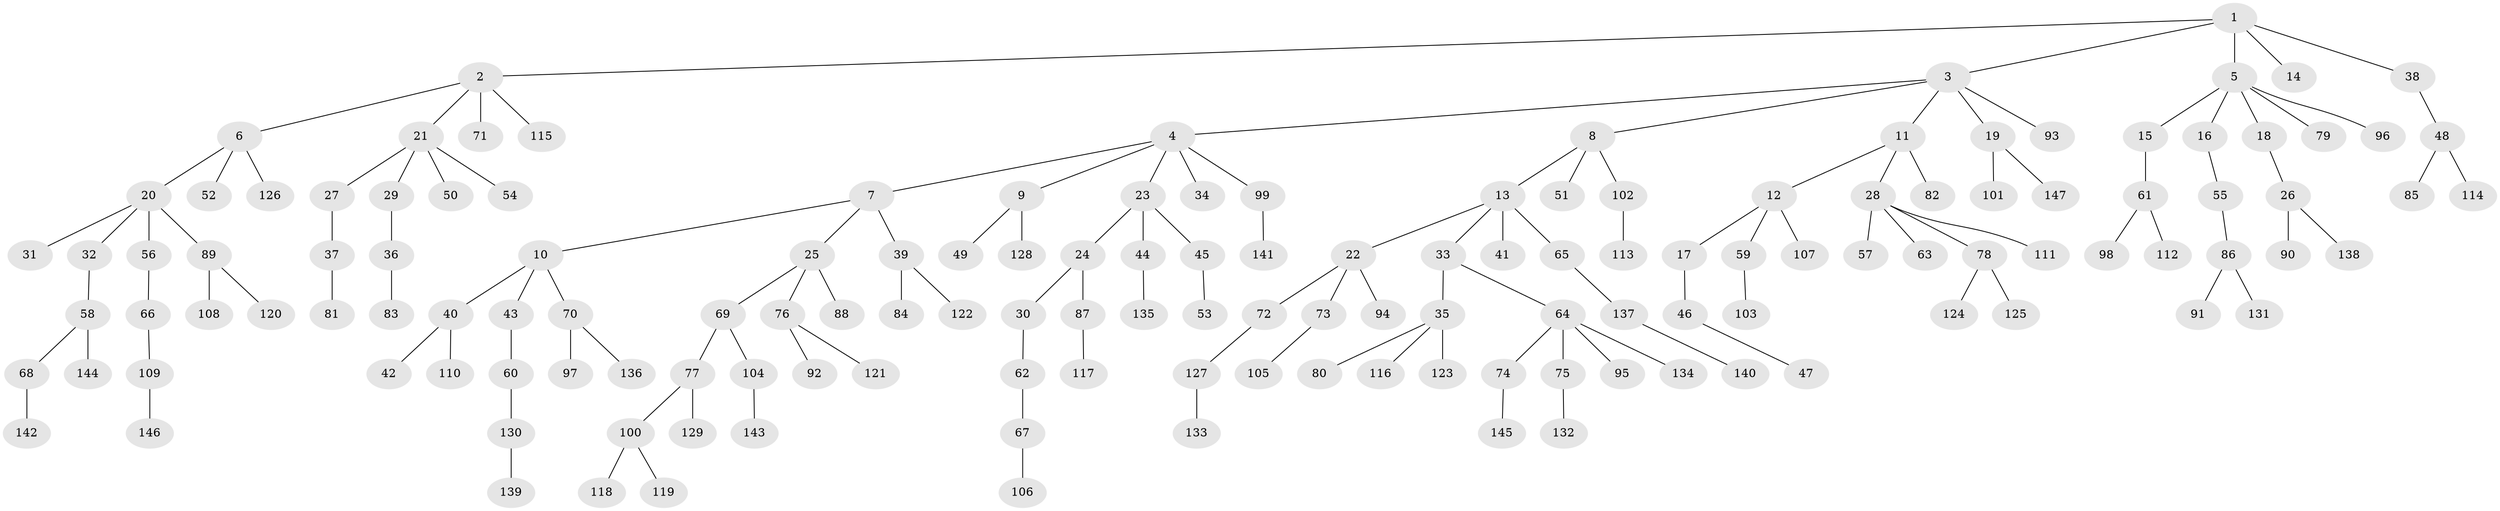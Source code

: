 // coarse degree distribution, {5: 0.05825242718446602, 7: 0.019417475728155338, 6: 0.019417475728155338, 3: 0.06796116504854369, 1: 0.5533980582524272, 2: 0.22330097087378642, 4: 0.05825242718446602}
// Generated by graph-tools (version 1.1) at 2025/24/03/03/25 07:24:07]
// undirected, 147 vertices, 146 edges
graph export_dot {
graph [start="1"]
  node [color=gray90,style=filled];
  1;
  2;
  3;
  4;
  5;
  6;
  7;
  8;
  9;
  10;
  11;
  12;
  13;
  14;
  15;
  16;
  17;
  18;
  19;
  20;
  21;
  22;
  23;
  24;
  25;
  26;
  27;
  28;
  29;
  30;
  31;
  32;
  33;
  34;
  35;
  36;
  37;
  38;
  39;
  40;
  41;
  42;
  43;
  44;
  45;
  46;
  47;
  48;
  49;
  50;
  51;
  52;
  53;
  54;
  55;
  56;
  57;
  58;
  59;
  60;
  61;
  62;
  63;
  64;
  65;
  66;
  67;
  68;
  69;
  70;
  71;
  72;
  73;
  74;
  75;
  76;
  77;
  78;
  79;
  80;
  81;
  82;
  83;
  84;
  85;
  86;
  87;
  88;
  89;
  90;
  91;
  92;
  93;
  94;
  95;
  96;
  97;
  98;
  99;
  100;
  101;
  102;
  103;
  104;
  105;
  106;
  107;
  108;
  109;
  110;
  111;
  112;
  113;
  114;
  115;
  116;
  117;
  118;
  119;
  120;
  121;
  122;
  123;
  124;
  125;
  126;
  127;
  128;
  129;
  130;
  131;
  132;
  133;
  134;
  135;
  136;
  137;
  138;
  139;
  140;
  141;
  142;
  143;
  144;
  145;
  146;
  147;
  1 -- 2;
  1 -- 3;
  1 -- 5;
  1 -- 14;
  1 -- 38;
  2 -- 6;
  2 -- 21;
  2 -- 71;
  2 -- 115;
  3 -- 4;
  3 -- 8;
  3 -- 11;
  3 -- 19;
  3 -- 93;
  4 -- 7;
  4 -- 9;
  4 -- 23;
  4 -- 34;
  4 -- 99;
  5 -- 15;
  5 -- 16;
  5 -- 18;
  5 -- 79;
  5 -- 96;
  6 -- 20;
  6 -- 52;
  6 -- 126;
  7 -- 10;
  7 -- 25;
  7 -- 39;
  8 -- 13;
  8 -- 51;
  8 -- 102;
  9 -- 49;
  9 -- 128;
  10 -- 40;
  10 -- 43;
  10 -- 70;
  11 -- 12;
  11 -- 28;
  11 -- 82;
  12 -- 17;
  12 -- 59;
  12 -- 107;
  13 -- 22;
  13 -- 33;
  13 -- 41;
  13 -- 65;
  15 -- 61;
  16 -- 55;
  17 -- 46;
  18 -- 26;
  19 -- 101;
  19 -- 147;
  20 -- 31;
  20 -- 32;
  20 -- 56;
  20 -- 89;
  21 -- 27;
  21 -- 29;
  21 -- 50;
  21 -- 54;
  22 -- 72;
  22 -- 73;
  22 -- 94;
  23 -- 24;
  23 -- 44;
  23 -- 45;
  24 -- 30;
  24 -- 87;
  25 -- 69;
  25 -- 76;
  25 -- 88;
  26 -- 90;
  26 -- 138;
  27 -- 37;
  28 -- 57;
  28 -- 63;
  28 -- 78;
  28 -- 111;
  29 -- 36;
  30 -- 62;
  32 -- 58;
  33 -- 35;
  33 -- 64;
  35 -- 80;
  35 -- 116;
  35 -- 123;
  36 -- 83;
  37 -- 81;
  38 -- 48;
  39 -- 84;
  39 -- 122;
  40 -- 42;
  40 -- 110;
  43 -- 60;
  44 -- 135;
  45 -- 53;
  46 -- 47;
  48 -- 85;
  48 -- 114;
  55 -- 86;
  56 -- 66;
  58 -- 68;
  58 -- 144;
  59 -- 103;
  60 -- 130;
  61 -- 98;
  61 -- 112;
  62 -- 67;
  64 -- 74;
  64 -- 75;
  64 -- 95;
  64 -- 134;
  65 -- 137;
  66 -- 109;
  67 -- 106;
  68 -- 142;
  69 -- 77;
  69 -- 104;
  70 -- 97;
  70 -- 136;
  72 -- 127;
  73 -- 105;
  74 -- 145;
  75 -- 132;
  76 -- 92;
  76 -- 121;
  77 -- 100;
  77 -- 129;
  78 -- 124;
  78 -- 125;
  86 -- 91;
  86 -- 131;
  87 -- 117;
  89 -- 108;
  89 -- 120;
  99 -- 141;
  100 -- 118;
  100 -- 119;
  102 -- 113;
  104 -- 143;
  109 -- 146;
  127 -- 133;
  130 -- 139;
  137 -- 140;
}
